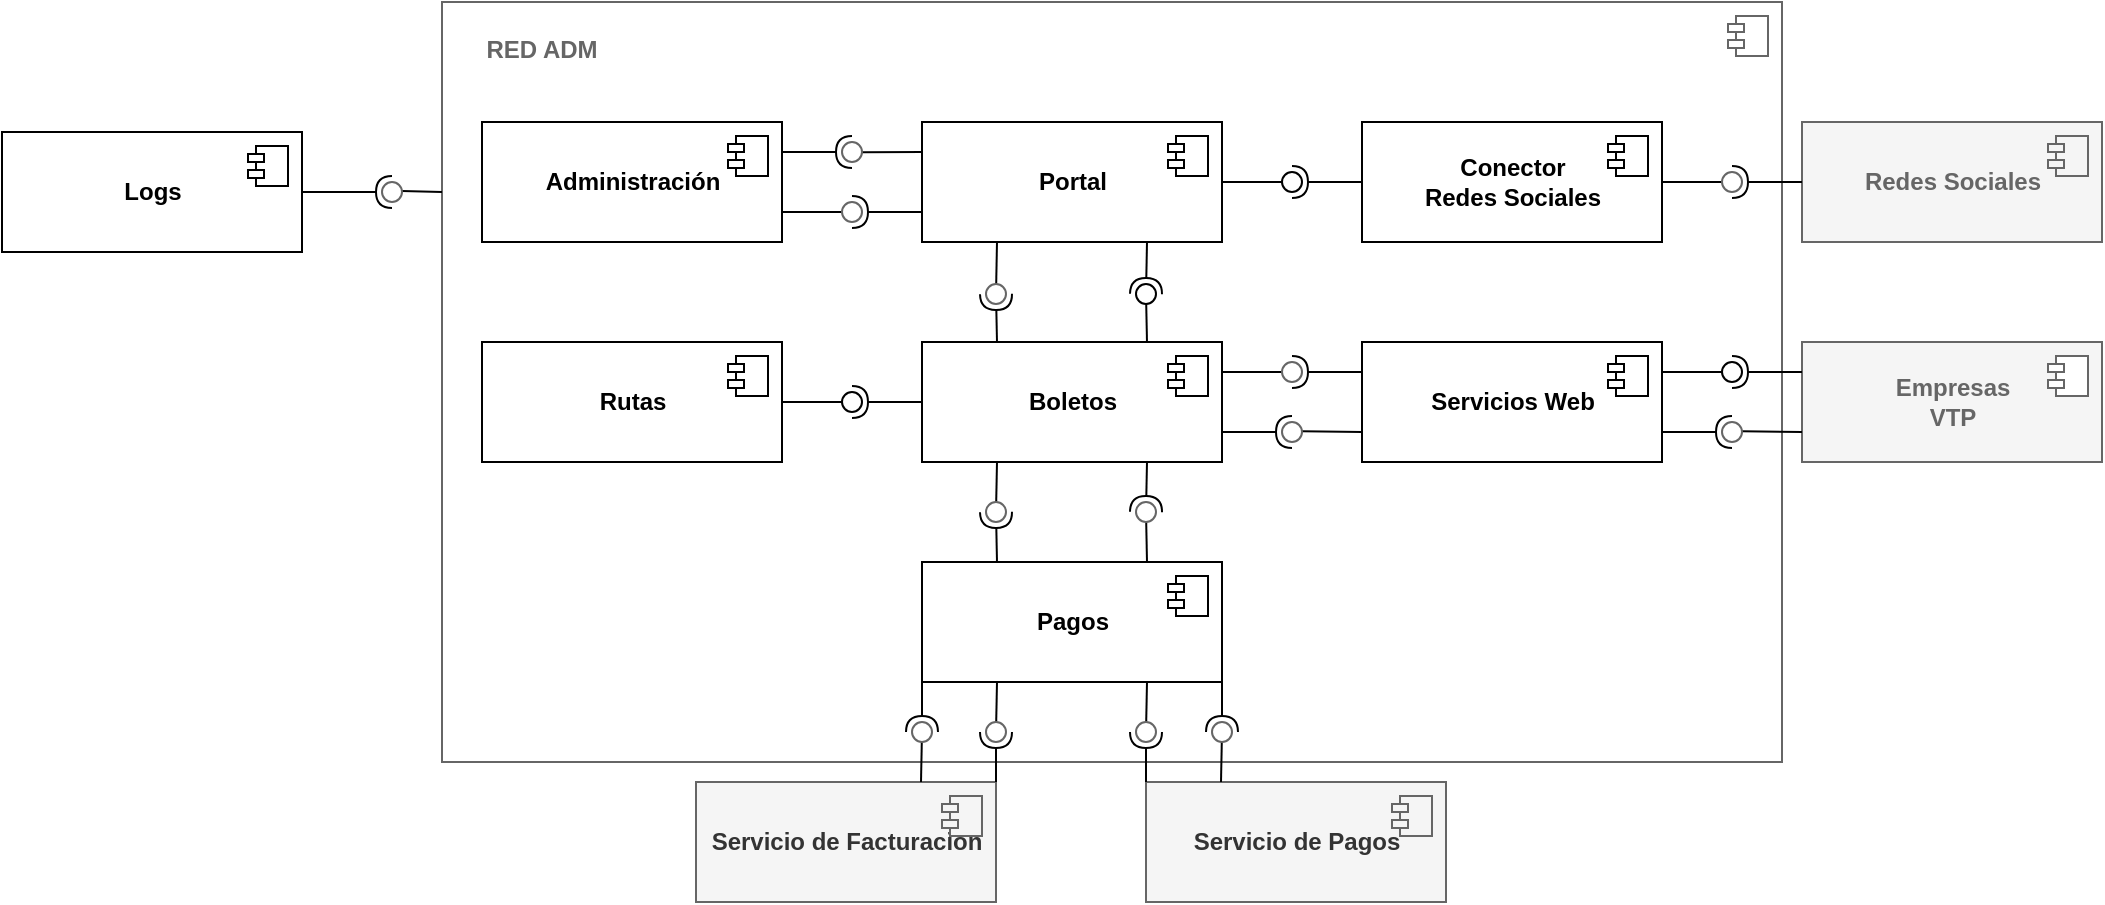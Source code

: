 <mxfile version="16.0.2" type="github">
  <diagram name="Page-1" id="b5b7bab2-c9e2-2cf4-8b2a-24fd1a2a6d21">
    <mxGraphModel dx="1164" dy="758" grid="1" gridSize="10" guides="1" tooltips="1" connect="1" arrows="1" fold="1" page="0" pageScale="1" pageWidth="827" pageHeight="1169" background="none" math="0" shadow="0">
      <root>
        <mxCell id="0" />
        <mxCell id="1" parent="0" />
        <mxCell id="P1B_I_KBHa_o6JljEtR9-94" value="" style="html=1;dropTarget=0;fontColor=#666666;strokeColor=#666666;fillColor=none;" vertex="1" parent="1">
          <mxGeometry x="740" y="380" width="670" height="380" as="geometry" />
        </mxCell>
        <mxCell id="P1B_I_KBHa_o6JljEtR9-95" value="" style="shape=module;jettyWidth=8;jettyHeight=4;fontColor=#666666;strokeColor=#666666;" vertex="1" parent="P1B_I_KBHa_o6JljEtR9-94">
          <mxGeometry x="1" width="20" height="20" relative="1" as="geometry">
            <mxPoint x="-27" y="7" as="offset" />
          </mxGeometry>
        </mxCell>
        <mxCell id="6ISBo3wkqhLb4_i3pzPR-1" value="&lt;b&gt;Portal&lt;/b&gt;" style="html=1;dropTarget=0;" parent="1" vertex="1">
          <mxGeometry x="980" y="440" width="150" height="60" as="geometry" />
        </mxCell>
        <mxCell id="6ISBo3wkqhLb4_i3pzPR-2" value="" style="shape=module;jettyWidth=8;jettyHeight=4;" parent="6ISBo3wkqhLb4_i3pzPR-1" vertex="1">
          <mxGeometry x="1" width="20" height="20" relative="1" as="geometry">
            <mxPoint x="-27" y="7" as="offset" />
          </mxGeometry>
        </mxCell>
        <mxCell id="P1B_I_KBHa_o6JljEtR9-3" value="&lt;b&gt;Boletos&lt;/b&gt;" style="html=1;dropTarget=0;" vertex="1" parent="1">
          <mxGeometry x="980" y="550" width="150" height="60" as="geometry" />
        </mxCell>
        <mxCell id="P1B_I_KBHa_o6JljEtR9-4" value="" style="shape=module;jettyWidth=8;jettyHeight=4;" vertex="1" parent="P1B_I_KBHa_o6JljEtR9-3">
          <mxGeometry x="1" width="20" height="20" relative="1" as="geometry">
            <mxPoint x="-27" y="7" as="offset" />
          </mxGeometry>
        </mxCell>
        <mxCell id="P1B_I_KBHa_o6JljEtR9-5" value="&lt;b&gt;Rutas&lt;/b&gt;" style="html=1;dropTarget=0;" vertex="1" parent="1">
          <mxGeometry x="760" y="550" width="150" height="60" as="geometry" />
        </mxCell>
        <mxCell id="P1B_I_KBHa_o6JljEtR9-6" value="" style="shape=module;jettyWidth=8;jettyHeight=4;" vertex="1" parent="P1B_I_KBHa_o6JljEtR9-5">
          <mxGeometry x="1" width="20" height="20" relative="1" as="geometry">
            <mxPoint x="-27" y="7" as="offset" />
          </mxGeometry>
        </mxCell>
        <mxCell id="P1B_I_KBHa_o6JljEtR9-7" value="&lt;b&gt;Servicios Web&lt;/b&gt;" style="html=1;dropTarget=0;" vertex="1" parent="1">
          <mxGeometry x="1200" y="550" width="150" height="60" as="geometry" />
        </mxCell>
        <mxCell id="P1B_I_KBHa_o6JljEtR9-8" value="" style="shape=module;jettyWidth=8;jettyHeight=4;" vertex="1" parent="P1B_I_KBHa_o6JljEtR9-7">
          <mxGeometry x="1" width="20" height="20" relative="1" as="geometry">
            <mxPoint x="-27" y="7" as="offset" />
          </mxGeometry>
        </mxCell>
        <mxCell id="P1B_I_KBHa_o6JljEtR9-9" value="&lt;b&gt;Conector&lt;br&gt;Redes Sociales&lt;/b&gt;" style="html=1;dropTarget=0;" vertex="1" parent="1">
          <mxGeometry x="1200" y="440" width="150" height="60" as="geometry" />
        </mxCell>
        <mxCell id="P1B_I_KBHa_o6JljEtR9-10" value="" style="shape=module;jettyWidth=8;jettyHeight=4;" vertex="1" parent="P1B_I_KBHa_o6JljEtR9-9">
          <mxGeometry x="1" width="20" height="20" relative="1" as="geometry">
            <mxPoint x="-27" y="7" as="offset" />
          </mxGeometry>
        </mxCell>
        <mxCell id="P1B_I_KBHa_o6JljEtR9-11" value="&lt;b&gt;Administración&lt;/b&gt;" style="html=1;dropTarget=0;" vertex="1" parent="1">
          <mxGeometry x="760" y="440" width="150" height="60" as="geometry" />
        </mxCell>
        <mxCell id="P1B_I_KBHa_o6JljEtR9-12" value="" style="shape=module;jettyWidth=8;jettyHeight=4;" vertex="1" parent="P1B_I_KBHa_o6JljEtR9-11">
          <mxGeometry x="1" width="20" height="20" relative="1" as="geometry">
            <mxPoint x="-27" y="7" as="offset" />
          </mxGeometry>
        </mxCell>
        <mxCell id="P1B_I_KBHa_o6JljEtR9-13" value="&lt;b&gt;Pagos&lt;/b&gt;" style="html=1;dropTarget=0;" vertex="1" parent="1">
          <mxGeometry x="980" y="660" width="150" height="60" as="geometry" />
        </mxCell>
        <mxCell id="P1B_I_KBHa_o6JljEtR9-14" value="" style="shape=module;jettyWidth=8;jettyHeight=4;" vertex="1" parent="P1B_I_KBHa_o6JljEtR9-13">
          <mxGeometry x="1" width="20" height="20" relative="1" as="geometry">
            <mxPoint x="-27" y="7" as="offset" />
          </mxGeometry>
        </mxCell>
        <mxCell id="P1B_I_KBHa_o6JljEtR9-15" value="" style="rounded=0;orthogonalLoop=1;jettySize=auto;html=1;endArrow=none;endFill=0;sketch=0;sourcePerimeterSpacing=0;targetPerimeterSpacing=0;exitX=0.75;exitY=0;exitDx=0;exitDy=0;" edge="1" target="P1B_I_KBHa_o6JljEtR9-17" parent="1" source="P1B_I_KBHa_o6JljEtR9-3">
          <mxGeometry relative="1" as="geometry">
            <mxPoint x="1010" y="640" as="sourcePoint" />
          </mxGeometry>
        </mxCell>
        <mxCell id="P1B_I_KBHa_o6JljEtR9-16" value="" style="rounded=0;orthogonalLoop=1;jettySize=auto;html=1;endArrow=halfCircle;endFill=0;entryX=0.5;entryY=0.5;endSize=6;strokeWidth=1;sketch=0;exitX=0.75;exitY=1;exitDx=0;exitDy=0;" edge="1" target="P1B_I_KBHa_o6JljEtR9-17" parent="1" source="6ISBo3wkqhLb4_i3pzPR-1">
          <mxGeometry relative="1" as="geometry">
            <mxPoint x="920" y="635" as="sourcePoint" />
          </mxGeometry>
        </mxCell>
        <mxCell id="P1B_I_KBHa_o6JljEtR9-17" value="" style="ellipse;whiteSpace=wrap;html=1;align=center;aspect=fixed;resizable=0;points=[];outlineConnect=0;sketch=0;" vertex="1" parent="1">
          <mxGeometry x="1087" y="521" width="10" height="10" as="geometry" />
        </mxCell>
        <mxCell id="P1B_I_KBHa_o6JljEtR9-18" value="" style="rounded=0;orthogonalLoop=1;jettySize=auto;html=1;endArrow=none;endFill=0;sketch=0;sourcePerimeterSpacing=0;targetPerimeterSpacing=0;exitX=1;exitY=0.5;exitDx=0;exitDy=0;" edge="1" target="P1B_I_KBHa_o6JljEtR9-20" parent="1" source="P1B_I_KBHa_o6JljEtR9-5">
          <mxGeometry relative="1" as="geometry">
            <mxPoint x="880" y="635" as="sourcePoint" />
          </mxGeometry>
        </mxCell>
        <mxCell id="P1B_I_KBHa_o6JljEtR9-19" value="" style="rounded=0;orthogonalLoop=1;jettySize=auto;html=1;endArrow=halfCircle;endFill=0;entryX=0.5;entryY=0.5;endSize=6;strokeWidth=1;sketch=0;exitX=0;exitY=0.5;exitDx=0;exitDy=0;" edge="1" target="P1B_I_KBHa_o6JljEtR9-20" parent="1" source="P1B_I_KBHa_o6JljEtR9-3">
          <mxGeometry relative="1" as="geometry">
            <mxPoint x="920" y="635" as="sourcePoint" />
          </mxGeometry>
        </mxCell>
        <mxCell id="P1B_I_KBHa_o6JljEtR9-20" value="" style="ellipse;whiteSpace=wrap;html=1;align=center;aspect=fixed;resizable=0;points=[];outlineConnect=0;sketch=0;" vertex="1" parent="1">
          <mxGeometry x="940" y="575" width="10" height="10" as="geometry" />
        </mxCell>
        <mxCell id="P1B_I_KBHa_o6JljEtR9-25" value="" style="rounded=0;orthogonalLoop=1;jettySize=auto;html=1;endArrow=none;endFill=0;sketch=0;sourcePerimeterSpacing=0;targetPerimeterSpacing=0;exitX=1;exitY=0.5;exitDx=0;exitDy=0;" edge="1" target="P1B_I_KBHa_o6JljEtR9-27" parent="1" source="6ISBo3wkqhLb4_i3pzPR-1">
          <mxGeometry relative="1" as="geometry">
            <mxPoint x="1020" y="635" as="sourcePoint" />
          </mxGeometry>
        </mxCell>
        <mxCell id="P1B_I_KBHa_o6JljEtR9-26" value="" style="rounded=0;orthogonalLoop=1;jettySize=auto;html=1;endArrow=halfCircle;endFill=0;entryX=0.5;entryY=0.5;endSize=6;strokeWidth=1;sketch=0;exitX=0;exitY=0.5;exitDx=0;exitDy=0;" edge="1" target="P1B_I_KBHa_o6JljEtR9-27" parent="1" source="P1B_I_KBHa_o6JljEtR9-9">
          <mxGeometry relative="1" as="geometry">
            <mxPoint x="1060" y="635" as="sourcePoint" />
          </mxGeometry>
        </mxCell>
        <mxCell id="P1B_I_KBHa_o6JljEtR9-27" value="" style="ellipse;whiteSpace=wrap;html=1;align=center;aspect=fixed;resizable=0;points=[];outlineConnect=0;sketch=0;" vertex="1" parent="1">
          <mxGeometry x="1160" y="465" width="10" height="10" as="geometry" />
        </mxCell>
        <mxCell id="P1B_I_KBHa_o6JljEtR9-34" value="&lt;b&gt;Empresas&lt;br&gt;VTP&lt;br&gt;&lt;/b&gt;" style="html=1;dropTarget=0;strokeColor=#666666;fontColor=#666666;fillColor=#f5f5f5;" vertex="1" parent="1">
          <mxGeometry x="1420" y="550" width="150" height="60" as="geometry" />
        </mxCell>
        <mxCell id="P1B_I_KBHa_o6JljEtR9-35" value="" style="shape=module;jettyWidth=8;jettyHeight=4;fontColor=#666666;strokeColor=#666666;" vertex="1" parent="P1B_I_KBHa_o6JljEtR9-34">
          <mxGeometry x="1" width="20" height="20" relative="1" as="geometry">
            <mxPoint x="-27" y="7" as="offset" />
          </mxGeometry>
        </mxCell>
        <mxCell id="P1B_I_KBHa_o6JljEtR9-37" value="" style="rounded=0;orthogonalLoop=1;jettySize=auto;html=1;endArrow=none;endFill=0;sketch=0;sourcePerimeterSpacing=0;targetPerimeterSpacing=0;exitX=1;exitY=0.25;exitDx=0;exitDy=0;" edge="1" target="P1B_I_KBHa_o6JljEtR9-39" parent="1" source="P1B_I_KBHa_o6JljEtR9-7">
          <mxGeometry relative="1" as="geometry">
            <mxPoint x="1220" y="605" as="sourcePoint" />
          </mxGeometry>
        </mxCell>
        <mxCell id="P1B_I_KBHa_o6JljEtR9-38" value="" style="rounded=0;orthogonalLoop=1;jettySize=auto;html=1;endArrow=halfCircle;endFill=0;entryX=0.5;entryY=0.5;endSize=6;strokeWidth=1;sketch=0;exitX=0;exitY=0.25;exitDx=0;exitDy=0;" edge="1" target="P1B_I_KBHa_o6JljEtR9-39" parent="1" source="P1B_I_KBHa_o6JljEtR9-34">
          <mxGeometry relative="1" as="geometry">
            <mxPoint x="1260" y="605" as="sourcePoint" />
          </mxGeometry>
        </mxCell>
        <mxCell id="P1B_I_KBHa_o6JljEtR9-39" value="" style="ellipse;whiteSpace=wrap;html=1;align=center;aspect=fixed;resizable=0;points=[];outlineConnect=0;sketch=0;" vertex="1" parent="1">
          <mxGeometry x="1380" y="560" width="10" height="10" as="geometry" />
        </mxCell>
        <mxCell id="P1B_I_KBHa_o6JljEtR9-40" value="&lt;b&gt;Servicio&amp;nbsp;de Pagos&lt;br&gt;&lt;/b&gt;" style="html=1;dropTarget=0;strokeColor=#666666;fontColor=#333333;fillColor=#f5f5f5;" vertex="1" parent="1">
          <mxGeometry x="1092" y="770" width="150" height="60" as="geometry" />
        </mxCell>
        <mxCell id="P1B_I_KBHa_o6JljEtR9-41" value="" style="shape=module;jettyWidth=8;jettyHeight=4;fontColor=#333333;strokeColor=#666666;fillColor=#f5f5f5;" vertex="1" parent="P1B_I_KBHa_o6JljEtR9-40">
          <mxGeometry x="1" width="20" height="20" relative="1" as="geometry">
            <mxPoint x="-27" y="7" as="offset" />
          </mxGeometry>
        </mxCell>
        <mxCell id="P1B_I_KBHa_o6JljEtR9-42" value="&lt;b&gt;Redes Sociales&lt;br&gt;&lt;/b&gt;" style="html=1;dropTarget=0;strokeColor=#666666;fontColor=#666666;fillColor=#f5f5f5;" vertex="1" parent="1">
          <mxGeometry x="1420" y="440" width="150" height="60" as="geometry" />
        </mxCell>
        <mxCell id="P1B_I_KBHa_o6JljEtR9-43" value="" style="shape=module;jettyWidth=8;jettyHeight=4;fontColor=#333333;strokeColor=#666666;fillColor=#f5f5f5;" vertex="1" parent="P1B_I_KBHa_o6JljEtR9-42">
          <mxGeometry x="1" width="20" height="20" relative="1" as="geometry">
            <mxPoint x="-27" y="7" as="offset" />
          </mxGeometry>
        </mxCell>
        <mxCell id="P1B_I_KBHa_o6JljEtR9-45" value="" style="rounded=0;orthogonalLoop=1;jettySize=auto;html=1;endArrow=none;endFill=0;sketch=0;sourcePerimeterSpacing=0;targetPerimeterSpacing=0;fontColor=#666666;exitX=0.25;exitY=1;exitDx=0;exitDy=0;" edge="1" target="P1B_I_KBHa_o6JljEtR9-47" parent="1" source="6ISBo3wkqhLb4_i3pzPR-1">
          <mxGeometry relative="1" as="geometry">
            <mxPoint x="1110" y="575" as="sourcePoint" />
          </mxGeometry>
        </mxCell>
        <mxCell id="P1B_I_KBHa_o6JljEtR9-46" value="" style="rounded=0;orthogonalLoop=1;jettySize=auto;html=1;endArrow=halfCircle;endFill=0;entryX=0.5;entryY=0.5;endSize=6;strokeWidth=1;sketch=0;fontColor=#666666;exitX=0.25;exitY=0;exitDx=0;exitDy=0;" edge="1" target="P1B_I_KBHa_o6JljEtR9-47" parent="1" source="P1B_I_KBHa_o6JljEtR9-3">
          <mxGeometry relative="1" as="geometry">
            <mxPoint x="1150" y="575" as="sourcePoint" />
          </mxGeometry>
        </mxCell>
        <mxCell id="P1B_I_KBHa_o6JljEtR9-47" value="" style="ellipse;whiteSpace=wrap;html=1;align=center;aspect=fixed;resizable=0;points=[];outlineConnect=0;sketch=0;fontColor=#666666;strokeColor=#666666;" vertex="1" parent="1">
          <mxGeometry x="1012" y="521" width="10" height="10" as="geometry" />
        </mxCell>
        <mxCell id="P1B_I_KBHa_o6JljEtR9-48" value="" style="rounded=0;orthogonalLoop=1;jettySize=auto;html=1;endArrow=none;endFill=0;sketch=0;sourcePerimeterSpacing=0;targetPerimeterSpacing=0;fontColor=#666666;exitX=1;exitY=0.25;exitDx=0;exitDy=0;" edge="1" target="P1B_I_KBHa_o6JljEtR9-50" parent="1" source="P1B_I_KBHa_o6JljEtR9-3">
          <mxGeometry relative="1" as="geometry">
            <mxPoint x="1180" y="585" as="sourcePoint" />
          </mxGeometry>
        </mxCell>
        <mxCell id="P1B_I_KBHa_o6JljEtR9-49" value="" style="rounded=0;orthogonalLoop=1;jettySize=auto;html=1;endArrow=halfCircle;endFill=0;entryX=0.5;entryY=0.5;endSize=6;strokeWidth=1;sketch=0;fontColor=#666666;exitX=0;exitY=0.25;exitDx=0;exitDy=0;" edge="1" target="P1B_I_KBHa_o6JljEtR9-50" parent="1" source="P1B_I_KBHa_o6JljEtR9-7">
          <mxGeometry relative="1" as="geometry">
            <mxPoint x="1220" y="585" as="sourcePoint" />
          </mxGeometry>
        </mxCell>
        <mxCell id="P1B_I_KBHa_o6JljEtR9-50" value="" style="ellipse;whiteSpace=wrap;html=1;align=center;aspect=fixed;resizable=0;points=[];outlineConnect=0;sketch=0;fontColor=#666666;strokeColor=#666666;" vertex="1" parent="1">
          <mxGeometry x="1160" y="560" width="10" height="10" as="geometry" />
        </mxCell>
        <mxCell id="P1B_I_KBHa_o6JljEtR9-53" value="" style="rounded=0;orthogonalLoop=1;jettySize=auto;html=1;endArrow=none;endFill=0;sketch=0;sourcePerimeterSpacing=0;targetPerimeterSpacing=0;fontColor=#666666;exitX=0;exitY=0.75;exitDx=0;exitDy=0;" edge="1" target="P1B_I_KBHa_o6JljEtR9-55" parent="1" source="P1B_I_KBHa_o6JljEtR9-34">
          <mxGeometry relative="1" as="geometry">
            <mxPoint x="1340" y="585" as="sourcePoint" />
          </mxGeometry>
        </mxCell>
        <mxCell id="P1B_I_KBHa_o6JljEtR9-54" value="" style="rounded=0;orthogonalLoop=1;jettySize=auto;html=1;endArrow=halfCircle;endFill=0;entryX=0.5;entryY=0.5;endSize=6;strokeWidth=1;sketch=0;fontColor=#666666;exitX=1;exitY=0.75;exitDx=0;exitDy=0;" edge="1" target="P1B_I_KBHa_o6JljEtR9-55" parent="1" source="P1B_I_KBHa_o6JljEtR9-7">
          <mxGeometry relative="1" as="geometry">
            <mxPoint x="1380" y="585" as="sourcePoint" />
          </mxGeometry>
        </mxCell>
        <mxCell id="P1B_I_KBHa_o6JljEtR9-55" value="" style="ellipse;whiteSpace=wrap;html=1;align=center;aspect=fixed;resizable=0;points=[];outlineConnect=0;sketch=0;fontColor=#666666;strokeColor=#666666;" vertex="1" parent="1">
          <mxGeometry x="1380" y="590" width="10" height="10" as="geometry" />
        </mxCell>
        <mxCell id="P1B_I_KBHa_o6JljEtR9-56" value="" style="rounded=0;orthogonalLoop=1;jettySize=auto;html=1;endArrow=none;endFill=0;sketch=0;sourcePerimeterSpacing=0;targetPerimeterSpacing=0;fontColor=#666666;exitX=0;exitY=0.75;exitDx=0;exitDy=0;" edge="1" target="P1B_I_KBHa_o6JljEtR9-58" parent="1" source="P1B_I_KBHa_o6JljEtR9-7">
          <mxGeometry relative="1" as="geometry">
            <mxPoint x="1220" y="565" as="sourcePoint" />
          </mxGeometry>
        </mxCell>
        <mxCell id="P1B_I_KBHa_o6JljEtR9-57" value="" style="rounded=0;orthogonalLoop=1;jettySize=auto;html=1;endArrow=halfCircle;endFill=0;entryX=0.5;entryY=0.5;endSize=6;strokeWidth=1;sketch=0;fontColor=#666666;exitX=1;exitY=0.75;exitDx=0;exitDy=0;" edge="1" target="P1B_I_KBHa_o6JljEtR9-58" parent="1" source="P1B_I_KBHa_o6JljEtR9-3">
          <mxGeometry relative="1" as="geometry">
            <mxPoint x="1260" y="565" as="sourcePoint" />
          </mxGeometry>
        </mxCell>
        <mxCell id="P1B_I_KBHa_o6JljEtR9-58" value="" style="ellipse;whiteSpace=wrap;html=1;align=center;aspect=fixed;resizable=0;points=[];outlineConnect=0;sketch=0;fontColor=#666666;strokeColor=#666666;" vertex="1" parent="1">
          <mxGeometry x="1160" y="590" width="10" height="10" as="geometry" />
        </mxCell>
        <mxCell id="P1B_I_KBHa_o6JljEtR9-59" value="" style="rounded=0;orthogonalLoop=1;jettySize=auto;html=1;endArrow=none;endFill=0;sketch=0;sourcePerimeterSpacing=0;targetPerimeterSpacing=0;fontColor=#666666;exitX=0.25;exitY=1;exitDx=0;exitDy=0;" edge="1" target="P1B_I_KBHa_o6JljEtR9-61" parent="1" source="P1B_I_KBHa_o6JljEtR9-3">
          <mxGeometry relative="1" as="geometry">
            <mxPoint x="1250" y="625" as="sourcePoint" />
          </mxGeometry>
        </mxCell>
        <mxCell id="P1B_I_KBHa_o6JljEtR9-60" value="" style="rounded=0;orthogonalLoop=1;jettySize=auto;html=1;endArrow=halfCircle;endFill=0;entryX=0.5;entryY=0.5;endSize=6;strokeWidth=1;sketch=0;fontColor=#666666;exitX=0.25;exitY=0;exitDx=0;exitDy=0;" edge="1" target="P1B_I_KBHa_o6JljEtR9-61" parent="1" source="P1B_I_KBHa_o6JljEtR9-13">
          <mxGeometry relative="1" as="geometry">
            <mxPoint x="1290" y="625" as="sourcePoint" />
          </mxGeometry>
        </mxCell>
        <mxCell id="P1B_I_KBHa_o6JljEtR9-61" value="" style="ellipse;whiteSpace=wrap;html=1;align=center;aspect=fixed;resizable=0;points=[];outlineConnect=0;sketch=0;fontColor=#666666;strokeColor=#666666;" vertex="1" parent="1">
          <mxGeometry x="1012" y="630" width="10" height="10" as="geometry" />
        </mxCell>
        <mxCell id="P1B_I_KBHa_o6JljEtR9-62" value="" style="rounded=0;orthogonalLoop=1;jettySize=auto;html=1;endArrow=none;endFill=0;sketch=0;sourcePerimeterSpacing=0;targetPerimeterSpacing=0;fontColor=#666666;exitX=0.75;exitY=0;exitDx=0;exitDy=0;" edge="1" target="P1B_I_KBHa_o6JljEtR9-64" parent="1" source="P1B_I_KBHa_o6JljEtR9-13">
          <mxGeometry relative="1" as="geometry">
            <mxPoint x="1250" y="625" as="sourcePoint" />
          </mxGeometry>
        </mxCell>
        <mxCell id="P1B_I_KBHa_o6JljEtR9-63" value="" style="rounded=0;orthogonalLoop=1;jettySize=auto;html=1;endArrow=halfCircle;endFill=0;entryX=0.5;entryY=0.5;endSize=6;strokeWidth=1;sketch=0;fontColor=#666666;exitX=0.75;exitY=1;exitDx=0;exitDy=0;" edge="1" target="P1B_I_KBHa_o6JljEtR9-64" parent="1" source="P1B_I_KBHa_o6JljEtR9-3">
          <mxGeometry relative="1" as="geometry">
            <mxPoint x="1290" y="625" as="sourcePoint" />
          </mxGeometry>
        </mxCell>
        <mxCell id="P1B_I_KBHa_o6JljEtR9-64" value="" style="ellipse;whiteSpace=wrap;html=1;align=center;aspect=fixed;resizable=0;points=[];outlineConnect=0;sketch=0;fontColor=#666666;strokeColor=#666666;" vertex="1" parent="1">
          <mxGeometry x="1087" y="630" width="10" height="10" as="geometry" />
        </mxCell>
        <mxCell id="P1B_I_KBHa_o6JljEtR9-65" value="&lt;b&gt;Servicio&amp;nbsp;de Facturación&lt;br&gt;&lt;/b&gt;" style="html=1;dropTarget=0;strokeColor=#666666;fontColor=#333333;fillColor=#f5f5f5;" vertex="1" parent="1">
          <mxGeometry x="867" y="770" width="150" height="60" as="geometry" />
        </mxCell>
        <mxCell id="P1B_I_KBHa_o6JljEtR9-66" value="" style="shape=module;jettyWidth=8;jettyHeight=4;fontColor=#333333;strokeColor=#666666;fillColor=#f5f5f5;" vertex="1" parent="P1B_I_KBHa_o6JljEtR9-65">
          <mxGeometry x="1" width="20" height="20" relative="1" as="geometry">
            <mxPoint x="-27" y="7" as="offset" />
          </mxGeometry>
        </mxCell>
        <mxCell id="P1B_I_KBHa_o6JljEtR9-67" value="" style="rounded=0;orthogonalLoop=1;jettySize=auto;html=1;endArrow=none;endFill=0;sketch=0;sourcePerimeterSpacing=0;targetPerimeterSpacing=0;fontColor=#666666;exitX=1;exitY=0.5;exitDx=0;exitDy=0;" edge="1" target="P1B_I_KBHa_o6JljEtR9-69" parent="1" source="P1B_I_KBHa_o6JljEtR9-9">
          <mxGeometry relative="1" as="geometry">
            <mxPoint x="1190" y="635" as="sourcePoint" />
          </mxGeometry>
        </mxCell>
        <mxCell id="P1B_I_KBHa_o6JljEtR9-68" value="" style="rounded=0;orthogonalLoop=1;jettySize=auto;html=1;endArrow=halfCircle;endFill=0;entryX=0.5;entryY=0.5;endSize=6;strokeWidth=1;sketch=0;fontColor=#666666;exitX=0;exitY=0.5;exitDx=0;exitDy=0;" edge="1" target="P1B_I_KBHa_o6JljEtR9-69" parent="1" source="P1B_I_KBHa_o6JljEtR9-42">
          <mxGeometry relative="1" as="geometry">
            <mxPoint x="1230" y="635" as="sourcePoint" />
          </mxGeometry>
        </mxCell>
        <mxCell id="P1B_I_KBHa_o6JljEtR9-69" value="" style="ellipse;whiteSpace=wrap;html=1;align=center;aspect=fixed;resizable=0;points=[];outlineConnect=0;sketch=0;fontColor=#666666;strokeColor=#666666;" vertex="1" parent="1">
          <mxGeometry x="1380" y="465" width="10" height="10" as="geometry" />
        </mxCell>
        <mxCell id="P1B_I_KBHa_o6JljEtR9-70" value="" style="rounded=0;orthogonalLoop=1;jettySize=auto;html=1;endArrow=none;endFill=0;sketch=0;sourcePerimeterSpacing=0;targetPerimeterSpacing=0;fontColor=#666666;exitX=0.25;exitY=1;exitDx=0;exitDy=0;" edge="1" target="P1B_I_KBHa_o6JljEtR9-72" parent="1" source="P1B_I_KBHa_o6JljEtR9-13">
          <mxGeometry relative="1" as="geometry">
            <mxPoint x="1190" y="635" as="sourcePoint" />
          </mxGeometry>
        </mxCell>
        <mxCell id="P1B_I_KBHa_o6JljEtR9-71" value="" style="rounded=0;orthogonalLoop=1;jettySize=auto;html=1;endArrow=halfCircle;endFill=0;entryX=0.5;entryY=0.5;endSize=6;strokeWidth=1;sketch=0;fontColor=#666666;exitX=1;exitY=0;exitDx=0;exitDy=0;" edge="1" target="P1B_I_KBHa_o6JljEtR9-72" parent="1" source="P1B_I_KBHa_o6JljEtR9-65">
          <mxGeometry relative="1" as="geometry">
            <mxPoint x="1230" y="635" as="sourcePoint" />
          </mxGeometry>
        </mxCell>
        <mxCell id="P1B_I_KBHa_o6JljEtR9-72" value="" style="ellipse;whiteSpace=wrap;html=1;align=center;aspect=fixed;resizable=0;points=[];outlineConnect=0;sketch=0;fontColor=#666666;strokeColor=#666666;" vertex="1" parent="1">
          <mxGeometry x="1012" y="740" width="10" height="10" as="geometry" />
        </mxCell>
        <mxCell id="P1B_I_KBHa_o6JljEtR9-73" value="" style="rounded=0;orthogonalLoop=1;jettySize=auto;html=1;endArrow=none;endFill=0;sketch=0;sourcePerimeterSpacing=0;targetPerimeterSpacing=0;fontColor=#666666;exitX=0.75;exitY=0;exitDx=0;exitDy=0;" edge="1" target="P1B_I_KBHa_o6JljEtR9-75" parent="1" source="P1B_I_KBHa_o6JljEtR9-65">
          <mxGeometry relative="1" as="geometry">
            <mxPoint x="1190" y="635" as="sourcePoint" />
          </mxGeometry>
        </mxCell>
        <mxCell id="P1B_I_KBHa_o6JljEtR9-74" value="" style="rounded=0;orthogonalLoop=1;jettySize=auto;html=1;endArrow=halfCircle;endFill=0;entryX=0.5;entryY=0.5;endSize=6;strokeWidth=1;sketch=0;fontColor=#666666;exitX=0;exitY=1;exitDx=0;exitDy=0;" edge="1" target="P1B_I_KBHa_o6JljEtR9-75" parent="1" source="P1B_I_KBHa_o6JljEtR9-13">
          <mxGeometry relative="1" as="geometry">
            <mxPoint x="1230" y="635" as="sourcePoint" />
          </mxGeometry>
        </mxCell>
        <mxCell id="P1B_I_KBHa_o6JljEtR9-75" value="" style="ellipse;whiteSpace=wrap;html=1;align=center;aspect=fixed;resizable=0;points=[];outlineConnect=0;sketch=0;fontColor=#666666;strokeColor=#666666;" vertex="1" parent="1">
          <mxGeometry x="975" y="740" width="10" height="10" as="geometry" />
        </mxCell>
        <mxCell id="P1B_I_KBHa_o6JljEtR9-77" value="" style="rounded=0;orthogonalLoop=1;jettySize=auto;html=1;endArrow=none;endFill=0;sketch=0;sourcePerimeterSpacing=0;targetPerimeterSpacing=0;fontColor=#666666;exitX=0.75;exitY=1;exitDx=0;exitDy=0;" edge="1" target="P1B_I_KBHa_o6JljEtR9-79" parent="1" source="P1B_I_KBHa_o6JljEtR9-13">
          <mxGeometry relative="1" as="geometry">
            <mxPoint x="1060" y="755" as="sourcePoint" />
          </mxGeometry>
        </mxCell>
        <mxCell id="P1B_I_KBHa_o6JljEtR9-78" value="" style="rounded=0;orthogonalLoop=1;jettySize=auto;html=1;endArrow=halfCircle;endFill=0;entryX=0.5;entryY=0.5;endSize=6;strokeWidth=1;sketch=0;fontColor=#666666;exitX=0;exitY=0;exitDx=0;exitDy=0;" edge="1" target="P1B_I_KBHa_o6JljEtR9-79" parent="1" source="P1B_I_KBHa_o6JljEtR9-40">
          <mxGeometry relative="1" as="geometry">
            <mxPoint x="1100" y="755" as="sourcePoint" />
          </mxGeometry>
        </mxCell>
        <mxCell id="P1B_I_KBHa_o6JljEtR9-79" value="" style="ellipse;whiteSpace=wrap;html=1;align=center;aspect=fixed;resizable=0;points=[];outlineConnect=0;sketch=0;fontColor=#666666;strokeColor=#666666;" vertex="1" parent="1">
          <mxGeometry x="1087" y="740" width="10" height="10" as="geometry" />
        </mxCell>
        <mxCell id="P1B_I_KBHa_o6JljEtR9-80" value="" style="rounded=0;orthogonalLoop=1;jettySize=auto;html=1;endArrow=none;endFill=0;sketch=0;sourcePerimeterSpacing=0;targetPerimeterSpacing=0;fontColor=#666666;exitX=0.25;exitY=0;exitDx=0;exitDy=0;" edge="1" target="P1B_I_KBHa_o6JljEtR9-82" parent="1" source="P1B_I_KBHa_o6JljEtR9-40">
          <mxGeometry relative="1" as="geometry">
            <mxPoint x="1060" y="755" as="sourcePoint" />
          </mxGeometry>
        </mxCell>
        <mxCell id="P1B_I_KBHa_o6JljEtR9-81" value="" style="rounded=0;orthogonalLoop=1;jettySize=auto;html=1;endArrow=halfCircle;endFill=0;entryX=0.5;entryY=0.5;endSize=6;strokeWidth=1;sketch=0;fontColor=#666666;exitX=1;exitY=1;exitDx=0;exitDy=0;" edge="1" target="P1B_I_KBHa_o6JljEtR9-82" parent="1" source="P1B_I_KBHa_o6JljEtR9-13">
          <mxGeometry relative="1" as="geometry">
            <mxPoint x="1100" y="755" as="sourcePoint" />
          </mxGeometry>
        </mxCell>
        <mxCell id="P1B_I_KBHa_o6JljEtR9-82" value="" style="ellipse;whiteSpace=wrap;html=1;align=center;aspect=fixed;resizable=0;points=[];outlineConnect=0;sketch=0;fontColor=#666666;strokeColor=#666666;" vertex="1" parent="1">
          <mxGeometry x="1125" y="740" width="10" height="10" as="geometry" />
        </mxCell>
        <mxCell id="P1B_I_KBHa_o6JljEtR9-86" value="" style="rounded=0;orthogonalLoop=1;jettySize=auto;html=1;endArrow=none;endFill=0;sketch=0;sourcePerimeterSpacing=0;targetPerimeterSpacing=0;fontColor=#666666;exitX=0;exitY=0.25;exitDx=0;exitDy=0;" edge="1" target="P1B_I_KBHa_o6JljEtR9-88" parent="1" source="6ISBo3wkqhLb4_i3pzPR-1">
          <mxGeometry relative="1" as="geometry">
            <mxPoint x="1010" y="545" as="sourcePoint" />
          </mxGeometry>
        </mxCell>
        <mxCell id="P1B_I_KBHa_o6JljEtR9-87" value="" style="rounded=0;orthogonalLoop=1;jettySize=auto;html=1;endArrow=halfCircle;endFill=0;entryX=0.5;entryY=0.5;endSize=6;strokeWidth=1;sketch=0;fontColor=#666666;exitX=1;exitY=0.25;exitDx=0;exitDy=0;" edge="1" target="P1B_I_KBHa_o6JljEtR9-88" parent="1" source="P1B_I_KBHa_o6JljEtR9-11">
          <mxGeometry relative="1" as="geometry">
            <mxPoint x="1050" y="545" as="sourcePoint" />
          </mxGeometry>
        </mxCell>
        <mxCell id="P1B_I_KBHa_o6JljEtR9-88" value="" style="ellipse;whiteSpace=wrap;html=1;align=center;aspect=fixed;resizable=0;points=[];outlineConnect=0;sketch=0;fontColor=#666666;strokeColor=#666666;" vertex="1" parent="1">
          <mxGeometry x="940" y="450" width="10" height="10" as="geometry" />
        </mxCell>
        <mxCell id="P1B_I_KBHa_o6JljEtR9-89" value="" style="rounded=0;orthogonalLoop=1;jettySize=auto;html=1;endArrow=none;endFill=0;sketch=0;sourcePerimeterSpacing=0;targetPerimeterSpacing=0;fontColor=#666666;exitX=1;exitY=0.75;exitDx=0;exitDy=0;" edge="1" target="P1B_I_KBHa_o6JljEtR9-91" parent="1" source="P1B_I_KBHa_o6JljEtR9-11">
          <mxGeometry relative="1" as="geometry">
            <mxPoint x="1010" y="545" as="sourcePoint" />
          </mxGeometry>
        </mxCell>
        <mxCell id="P1B_I_KBHa_o6JljEtR9-90" value="" style="rounded=0;orthogonalLoop=1;jettySize=auto;html=1;endArrow=halfCircle;endFill=0;entryX=0.5;entryY=0.5;endSize=6;strokeWidth=1;sketch=0;fontColor=#666666;exitX=0;exitY=0.75;exitDx=0;exitDy=0;" edge="1" target="P1B_I_KBHa_o6JljEtR9-91" parent="1" source="6ISBo3wkqhLb4_i3pzPR-1">
          <mxGeometry relative="1" as="geometry">
            <mxPoint x="1050" y="545" as="sourcePoint" />
          </mxGeometry>
        </mxCell>
        <mxCell id="P1B_I_KBHa_o6JljEtR9-91" value="" style="ellipse;whiteSpace=wrap;html=1;align=center;aspect=fixed;resizable=0;points=[];outlineConnect=0;sketch=0;fontColor=#666666;strokeColor=#666666;" vertex="1" parent="1">
          <mxGeometry x="940" y="480" width="10" height="10" as="geometry" />
        </mxCell>
        <mxCell id="P1B_I_KBHa_o6JljEtR9-96" value="RED ADM" style="text;align=center;fontStyle=1;verticalAlign=middle;spacingLeft=3;spacingRight=3;strokeColor=none;rotatable=0;points=[[0,0.5],[1,0.5]];portConstraint=eastwest;fontColor=#666666;fillColor=none;" vertex="1" parent="1">
          <mxGeometry x="750" y="390" width="80" height="26" as="geometry" />
        </mxCell>
        <mxCell id="P1B_I_KBHa_o6JljEtR9-99" value="&lt;b&gt;Logs&lt;/b&gt;" style="html=1;dropTarget=0;" vertex="1" parent="1">
          <mxGeometry x="520" y="445" width="150" height="60" as="geometry" />
        </mxCell>
        <mxCell id="P1B_I_KBHa_o6JljEtR9-100" value="" style="shape=module;jettyWidth=8;jettyHeight=4;" vertex="1" parent="P1B_I_KBHa_o6JljEtR9-99">
          <mxGeometry x="1" width="20" height="20" relative="1" as="geometry">
            <mxPoint x="-27" y="7" as="offset" />
          </mxGeometry>
        </mxCell>
        <mxCell id="P1B_I_KBHa_o6JljEtR9-101" value="" style="rounded=0;orthogonalLoop=1;jettySize=auto;html=1;endArrow=none;endFill=0;sketch=0;sourcePerimeterSpacing=0;targetPerimeterSpacing=0;fontColor=#666666;exitX=0;exitY=0.25;exitDx=0;exitDy=0;" edge="1" target="P1B_I_KBHa_o6JljEtR9-103" parent="1" source="P1B_I_KBHa_o6JljEtR9-94">
          <mxGeometry relative="1" as="geometry">
            <mxPoint x="860" y="605" as="sourcePoint" />
          </mxGeometry>
        </mxCell>
        <mxCell id="P1B_I_KBHa_o6JljEtR9-102" value="" style="rounded=0;orthogonalLoop=1;jettySize=auto;html=1;endArrow=halfCircle;endFill=0;entryX=0.5;entryY=0.5;endSize=6;strokeWidth=1;sketch=0;fontColor=#666666;exitX=1;exitY=0.5;exitDx=0;exitDy=0;" edge="1" target="P1B_I_KBHa_o6JljEtR9-103" parent="1" source="P1B_I_KBHa_o6JljEtR9-99">
          <mxGeometry relative="1" as="geometry">
            <mxPoint x="900" y="605" as="sourcePoint" />
          </mxGeometry>
        </mxCell>
        <mxCell id="P1B_I_KBHa_o6JljEtR9-103" value="" style="ellipse;whiteSpace=wrap;html=1;align=center;aspect=fixed;resizable=0;points=[];outlineConnect=0;sketch=0;fontColor=#666666;strokeColor=#666666;fillColor=none;" vertex="1" parent="1">
          <mxGeometry x="710" y="470" width="10" height="10" as="geometry" />
        </mxCell>
      </root>
    </mxGraphModel>
  </diagram>
</mxfile>
